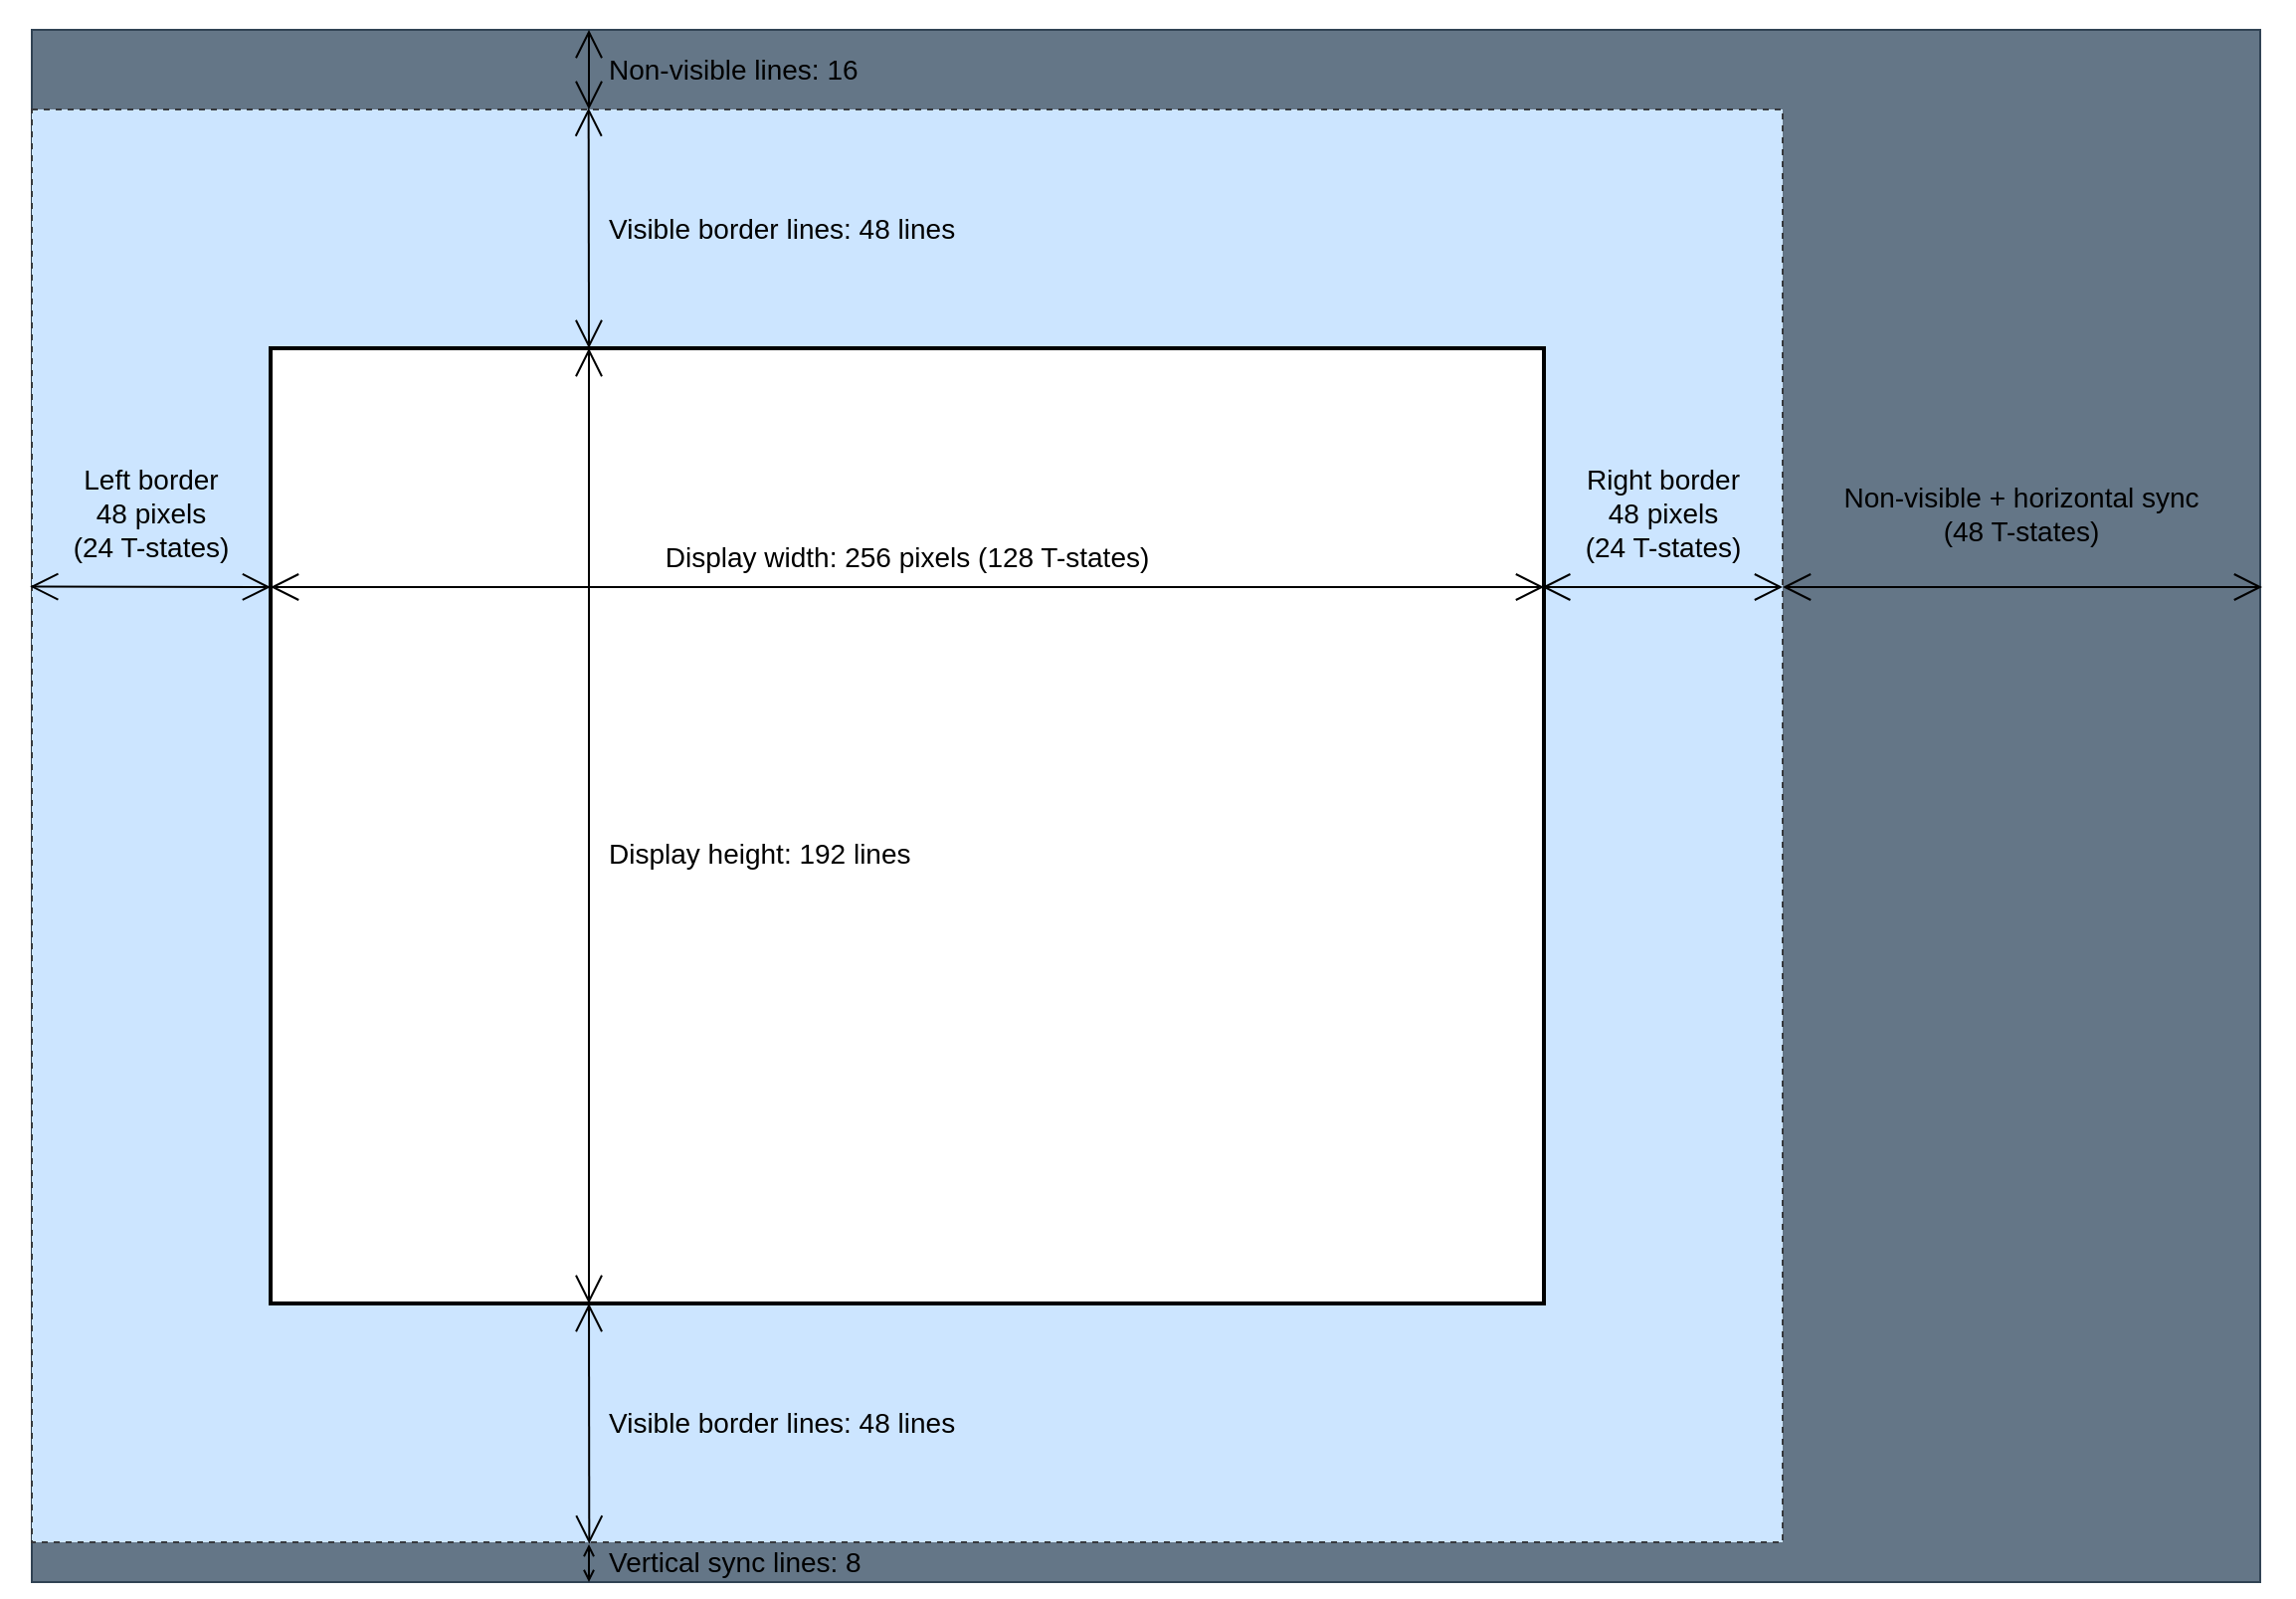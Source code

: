 <mxfile>
    <diagram id="dB_4mCq866-4aoqafa0k" name="Page-1">
        <mxGraphModel dx="1910" dy="2305" grid="1" gridSize="10" guides="1" tooltips="1" connect="1" arrows="1" fold="1" page="1" pageScale="1" pageWidth="1169" pageHeight="827" math="0" shadow="0">
            <root>
                <mxCell id="0"/>
                <mxCell id="1" parent="0"/>
                <mxCell id="4" value="" style="rounded=0;whiteSpace=wrap;html=1;fillColor=#647687;strokeColor=#314354;fontColor=#ffffff;" parent="1" vertex="1">
                    <mxGeometry x="40" width="1120" height="780" as="geometry"/>
                </mxCell>
                <mxCell id="3" value="" style="rounded=0;whiteSpace=wrap;html=1;dashed=1;fillColor=#cce5ff;strokeColor=#36393d;" parent="1" vertex="1">
                    <mxGeometry x="40" y="40" width="880" height="720" as="geometry"/>
                </mxCell>
                <mxCell id="2" value="" style="rounded=0;whiteSpace=wrap;html=1;strokeWidth=2;" parent="1" vertex="1">
                    <mxGeometry x="160" y="160" width="640" height="480" as="geometry"/>
                </mxCell>
                <mxCell id="7" value="" style="endArrow=open;startArrow=open;html=1;exitX=0;exitY=0.25;exitDx=0;exitDy=0;entryX=1;entryY=0.25;entryDx=0;entryDy=0;endFill=0;startFill=0;endSize=12;startSize=12;strokeWidth=1;" parent="1" source="2" target="2" edge="1">
                    <mxGeometry width="50" height="50" relative="1" as="geometry">
                        <mxPoint x="290" y="410" as="sourcePoint"/>
                        <mxPoint x="340" y="360" as="targetPoint"/>
                    </mxGeometry>
                </mxCell>
                <mxCell id="8" value="Display width: 256 pixels (128 T-states)" style="text;html=1;strokeColor=none;fillColor=none;align=center;verticalAlign=middle;whiteSpace=wrap;rounded=0;dashed=1;dashPattern=1 1;fontSize=14;" parent="1" vertex="1">
                    <mxGeometry x="160" y="255" width="640" height="20" as="geometry"/>
                </mxCell>
                <mxCell id="9" value="" style="endArrow=open;startArrow=open;html=1;fontSize=14;startSize=12;endSize=12;strokeWidth=1;entryX=0.25;entryY=0;entryDx=0;entryDy=0;exitX=0.25;exitY=1;exitDx=0;exitDy=0;endFill=0;startFill=0;" parent="1" source="2" target="2" edge="1">
                    <mxGeometry width="50" height="50" relative="1" as="geometry">
                        <mxPoint x="220" y="480" as="sourcePoint"/>
                        <mxPoint x="270" y="430" as="targetPoint"/>
                    </mxGeometry>
                </mxCell>
                <mxCell id="10" value="Display height: 192 lines" style="text;html=1;strokeColor=none;fillColor=none;align=left;verticalAlign=middle;whiteSpace=wrap;rounded=0;dashed=1;dashPattern=1 1;fontSize=14;spacingLeft=8;" parent="1" vertex="1">
                    <mxGeometry x="320" y="404" width="290" height="20" as="geometry"/>
                </mxCell>
                <mxCell id="11" value="" style="endArrow=open;startArrow=open;html=1;fontSize=14;startSize=12;endSize=12;strokeWidth=1;entryX=0.318;entryY=-0.001;entryDx=0;entryDy=0;entryPerimeter=0;endFill=0;startFill=0;" parent="1" target="3" edge="1">
                    <mxGeometry width="50" height="50" relative="1" as="geometry">
                        <mxPoint x="320" y="160" as="sourcePoint"/>
                        <mxPoint x="360" y="60" as="targetPoint"/>
                    </mxGeometry>
                </mxCell>
                <mxCell id="12" value="Visible border lines: 48 lines" style="text;html=1;strokeColor=none;fillColor=none;align=left;verticalAlign=middle;whiteSpace=wrap;rounded=0;dashed=1;dashPattern=1 1;fontSize=14;spacingLeft=8;" parent="1" vertex="1">
                    <mxGeometry x="320" y="90" width="290" height="20" as="geometry"/>
                </mxCell>
                <mxCell id="13" value="" style="endArrow=open;startArrow=open;html=1;fontSize=14;startSize=12;endSize=12;strokeWidth=1;entryX=0.318;entryY=-0.001;entryDx=0;entryDy=0;entryPerimeter=0;endFill=0;startFill=0;" parent="1" edge="1">
                    <mxGeometry width="50" height="50" relative="1" as="geometry">
                        <mxPoint x="320.16" y="760.72" as="sourcePoint"/>
                        <mxPoint x="320.0" y="640" as="targetPoint"/>
                    </mxGeometry>
                </mxCell>
                <mxCell id="14" value="Visible border lines: 48 lines" style="text;html=1;strokeColor=none;fillColor=none;align=left;verticalAlign=middle;whiteSpace=wrap;rounded=0;dashed=1;dashPattern=1 1;fontSize=14;spacingLeft=8;" parent="1" vertex="1">
                    <mxGeometry x="320" y="690" width="290" height="20" as="geometry"/>
                </mxCell>
                <mxCell id="16" value="" style="endArrow=open;startArrow=open;html=1;fontSize=14;startSize=12;endSize=12;strokeWidth=1;entryX=0;entryY=0.25;entryDx=0;entryDy=0;exitX=-0.001;exitY=0.333;exitDx=0;exitDy=0;exitPerimeter=0;endFill=0;startFill=0;" parent="1" source="3" target="2" edge="1">
                    <mxGeometry width="50" height="50" relative="1" as="geometry">
                        <mxPoint x="80" y="370" as="sourcePoint"/>
                        <mxPoint x="130" y="320" as="targetPoint"/>
                    </mxGeometry>
                </mxCell>
                <mxCell id="17" value="Left border&lt;br&gt;48 pixels&lt;br&gt;(24 T-states)" style="text;html=1;strokeColor=none;fillColor=none;align=center;verticalAlign=middle;whiteSpace=wrap;rounded=0;dashed=1;dashPattern=1 1;fontSize=14;" parent="1" vertex="1">
                    <mxGeometry x="40" y="210" width="120" height="65" as="geometry"/>
                </mxCell>
                <mxCell id="18" value="Right border&lt;br&gt;48 pixels&lt;br&gt;(24 T-states)" style="text;html=1;strokeColor=none;fillColor=none;align=center;verticalAlign=middle;whiteSpace=wrap;rounded=0;dashed=1;dashPattern=1 1;fontSize=14;" parent="1" vertex="1">
                    <mxGeometry x="800" y="210" width="120" height="65" as="geometry"/>
                </mxCell>
                <mxCell id="19" value="" style="endArrow=open;startArrow=open;html=1;fontSize=14;startSize=12;endSize=12;strokeWidth=1;exitX=-0.001;exitY=0.333;exitDx=0;exitDy=0;exitPerimeter=0;endFill=0;startFill=0;" parent="1" edge="1">
                    <mxGeometry width="50" height="50" relative="1" as="geometry">
                        <mxPoint x="799.12" y="280" as="sourcePoint"/>
                        <mxPoint x="920" y="280" as="targetPoint"/>
                    </mxGeometry>
                </mxCell>
                <mxCell id="20" value="" style="endArrow=open;startArrow=open;html=1;fontSize=14;startSize=4;endSize=4;strokeWidth=1;exitX=0.25;exitY=1;exitDx=0;exitDy=0;endFill=0;startFill=0;" parent="1" source="4" edge="1">
                    <mxGeometry width="50" height="50" relative="1" as="geometry">
                        <mxPoint x="240" y="830" as="sourcePoint"/>
                        <mxPoint x="320" y="761" as="targetPoint"/>
                    </mxGeometry>
                </mxCell>
                <mxCell id="21" value="Vertical sync lines: 8" style="text;html=1;strokeColor=none;fillColor=none;align=left;verticalAlign=middle;whiteSpace=wrap;rounded=0;dashed=1;dashPattern=1 1;fontSize=14;spacingLeft=8;" parent="1" vertex="1">
                    <mxGeometry x="320" y="760" width="290" height="20" as="geometry"/>
                </mxCell>
                <mxCell id="22" value="" style="endArrow=open;startArrow=open;html=1;fontSize=14;startSize=12;endSize=12;strokeWidth=1;exitX=-0.001;exitY=0.333;exitDx=0;exitDy=0;exitPerimeter=0;endFill=0;startFill=0;" parent="1" edge="1">
                    <mxGeometry width="50" height="50" relative="1" as="geometry">
                        <mxPoint x="920.0" y="280" as="sourcePoint"/>
                        <mxPoint x="1161" y="280" as="targetPoint"/>
                    </mxGeometry>
                </mxCell>
                <mxCell id="24" value="Non-visible + horizontal sync&lt;br&gt;(48 T-states)" style="text;html=1;strokeColor=none;fillColor=none;align=center;verticalAlign=middle;whiteSpace=wrap;rounded=0;dashed=1;dashPattern=1 1;fontSize=14;" parent="1" vertex="1">
                    <mxGeometry x="920" y="210" width="240" height="65" as="geometry"/>
                </mxCell>
                <mxCell id="25" value="" style="endArrow=open;startArrow=open;html=1;startSize=12;endSize=12;entryX=0.25;entryY=0;entryDx=0;entryDy=0;endFill=0;startFill=0;" edge="1" parent="1" target="4">
                    <mxGeometry width="50" height="50" relative="1" as="geometry">
                        <mxPoint x="320" y="40" as="sourcePoint"/>
                        <mxPoint x="410" y="-40" as="targetPoint"/>
                    </mxGeometry>
                </mxCell>
                <mxCell id="26" value="Non-visible lines: 16" style="text;html=1;strokeColor=none;fillColor=none;align=left;verticalAlign=middle;whiteSpace=wrap;rounded=0;dashed=1;dashPattern=1 1;fontSize=14;spacingLeft=8;" vertex="1" parent="1">
                    <mxGeometry x="320" y="10" width="290" height="20" as="geometry"/>
                </mxCell>
            </root>
        </mxGraphModel>
    </diagram>
</mxfile>